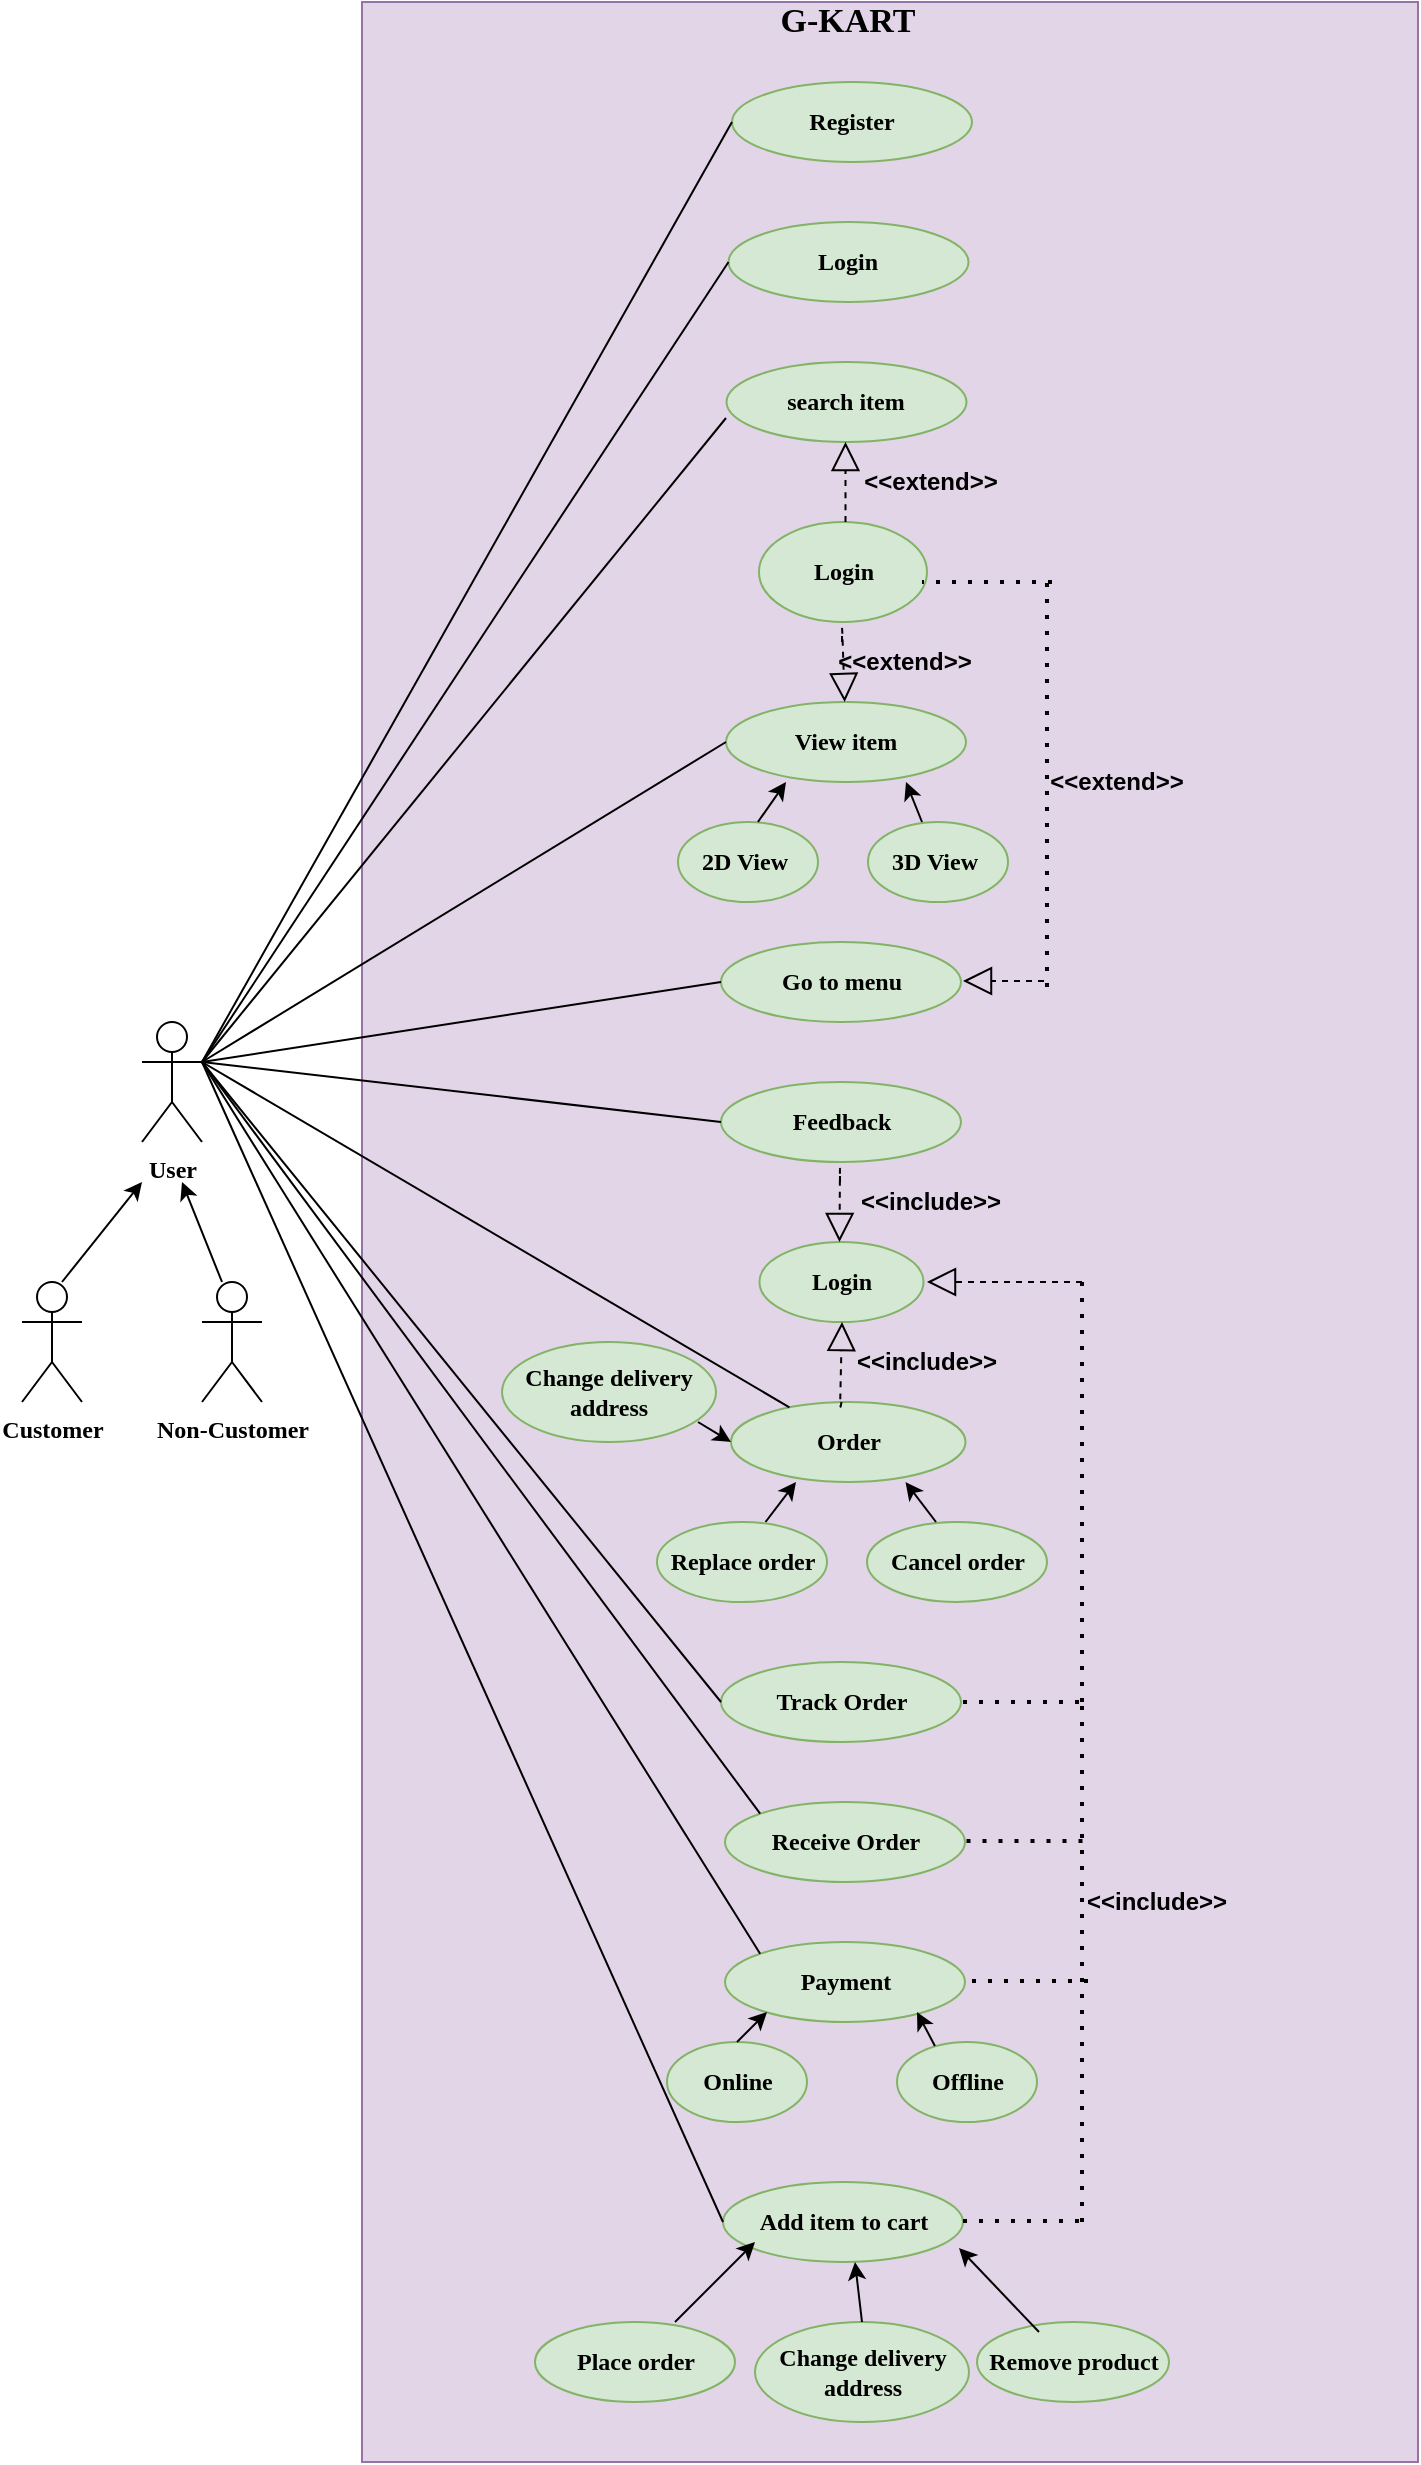 <mxfile version="13.8.1" type="device"><diagram id="tPRWxyRjtDAwvUU3fVSt" name="Page-1"><mxGraphModel dx="1689" dy="492" grid="1" gridSize="10" guides="1" tooltips="1" connect="1" arrows="1" fold="1" page="1" pageScale="1" pageWidth="827" pageHeight="1169" math="0" shadow="0"><root><mxCell id="0"/><mxCell id="1" parent="0"/><mxCell id="1RAOHsbeXJ1IodOq0z0A-1" value="" style="rounded=0;whiteSpace=wrap;html=1;fillColor=#e1d5e7;strokeColor=#9673a6;" parent="1" vertex="1"><mxGeometry x="160" y="40" width="528" height="1230" as="geometry"/></mxCell><mxCell id="1RAOHsbeXJ1IodOq0z0A-2" value="&lt;b style=&quot;font-size: 17px;&quot;&gt;&lt;font style=&quot;font-size: 17px;&quot; face=&quot;Lucida Console&quot;&gt;G-KART&lt;/font&gt;&lt;/b&gt;" style="text;html=1;strokeColor=none;fillColor=none;align=center;verticalAlign=middle;whiteSpace=wrap;rounded=0;fontSize=17;" parent="1" vertex="1"><mxGeometry x="368.25" y="40" width="70" height="20" as="geometry"/></mxCell><mxCell id="1RAOHsbeXJ1IodOq0z0A-3" value="&lt;b&gt;&lt;font face=&quot;Lucida Console&quot;&gt;User&lt;/font&gt;&lt;/b&gt;" style="shape=umlActor;verticalLabelPosition=bottom;verticalAlign=top;html=1;outlineConnect=0;" parent="1" vertex="1"><mxGeometry x="50" y="550" width="30" height="60" as="geometry"/></mxCell><mxCell id="1RAOHsbeXJ1IodOq0z0A-10" value="&lt;b&gt;&lt;font face=&quot;Lucida Console&quot;&gt;Customer&lt;/font&gt;&lt;/b&gt;" style="shape=umlActor;verticalLabelPosition=bottom;verticalAlign=top;html=1;outlineConnect=0;" parent="1" vertex="1"><mxGeometry x="-10" y="680" width="30" height="60" as="geometry"/></mxCell><mxCell id="1RAOHsbeXJ1IodOq0z0A-13" value="&lt;b&gt;&lt;font face=&quot;Lucida Console&quot;&gt;Non-Customer&lt;/font&gt;&lt;/b&gt;" style="shape=umlActor;verticalLabelPosition=bottom;verticalAlign=top;html=1;outlineConnect=0;" parent="1" vertex="1"><mxGeometry x="80" y="680" width="30" height="60" as="geometry"/></mxCell><mxCell id="1RAOHsbeXJ1IodOq0z0A-15" value="" style="endArrow=classic;html=1;" parent="1" edge="1"><mxGeometry width="50" height="50" relative="1" as="geometry"><mxPoint x="10" y="680" as="sourcePoint"/><mxPoint x="50" y="630" as="targetPoint"/></mxGeometry></mxCell><mxCell id="1RAOHsbeXJ1IodOq0z0A-16" value="" style="endArrow=classic;html=1;" parent="1" edge="1"><mxGeometry width="50" height="50" relative="1" as="geometry"><mxPoint x="90" y="680" as="sourcePoint"/><mxPoint x="70" y="630" as="targetPoint"/></mxGeometry></mxCell><mxCell id="1RAOHsbeXJ1IodOq0z0A-21" value="&lt;b&gt;&lt;font face=&quot;Lucida Console&quot;&gt;Register&lt;/font&gt;&lt;/b&gt;" style="ellipse;whiteSpace=wrap;html=1;fillColor=#d5e8d4;strokeColor=#82b366;" parent="1" vertex="1"><mxGeometry x="345" y="80" width="120" height="40" as="geometry"/></mxCell><mxCell id="1RAOHsbeXJ1IodOq0z0A-23" value="&lt;font face=&quot;Lucida Console&quot;&gt;&lt;b&gt;View item&lt;/b&gt;&lt;/font&gt;" style="ellipse;whiteSpace=wrap;html=1;fillColor=#d5e8d4;strokeColor=#82b366;" parent="1" vertex="1"><mxGeometry x="342" y="390" width="120" height="40" as="geometry"/></mxCell><mxCell id="1RAOHsbeXJ1IodOq0z0A-24" value="&lt;font face=&quot;Lucida Console&quot;&gt;&lt;b&gt;2D View&amp;nbsp;&lt;/b&gt;&lt;/font&gt;" style="ellipse;whiteSpace=wrap;html=1;fillColor=#d5e8d4;strokeColor=#82b366;" parent="1" vertex="1"><mxGeometry x="318" y="450" width="70" height="40" as="geometry"/></mxCell><mxCell id="1RAOHsbeXJ1IodOq0z0A-25" value="&lt;font face=&quot;Lucida Console&quot;&gt;&lt;b&gt;3D View&amp;nbsp;&lt;/b&gt;&lt;/font&gt;" style="ellipse;whiteSpace=wrap;html=1;fillColor=#d5e8d4;strokeColor=#82b366;" parent="1" vertex="1"><mxGeometry x="413" y="450" width="70" height="40" as="geometry"/></mxCell><mxCell id="1RAOHsbeXJ1IodOq0z0A-26" value="&lt;font face=&quot;Lucida Console&quot;&gt;&lt;b&gt;Add item to cart&lt;/b&gt;&lt;/font&gt;" style="ellipse;whiteSpace=wrap;html=1;fillColor=#d5e8d4;strokeColor=#82b366;" parent="1" vertex="1"><mxGeometry x="340.5" y="1130" width="120" height="40" as="geometry"/></mxCell><mxCell id="1RAOHsbeXJ1IodOq0z0A-27" value="&lt;font face=&quot;Lucida Console&quot;&gt;&lt;b&gt;Place order&lt;/b&gt;&lt;/font&gt;" style="ellipse;whiteSpace=wrap;html=1;fillColor=#d5e8d4;strokeColor=#82b366;" parent="1" vertex="1"><mxGeometry x="246.5" y="1200" width="100" height="40" as="geometry"/></mxCell><mxCell id="1RAOHsbeXJ1IodOq0z0A-28" value="&lt;font face=&quot;Lucida Console&quot;&gt;&lt;b&gt;Remove product&lt;/b&gt;&lt;/font&gt;" style="ellipse;whiteSpace=wrap;html=1;fillColor=#d5e8d4;strokeColor=#82b366;" parent="1" vertex="1"><mxGeometry x="467.5" y="1200" width="96" height="40" as="geometry"/></mxCell><mxCell id="1RAOHsbeXJ1IodOq0z0A-29" value="&lt;font face=&quot;Lucida Console&quot;&gt;&lt;b&gt;Change delivery address&lt;/b&gt;&lt;/font&gt;" style="ellipse;whiteSpace=wrap;html=1;fillColor=#d5e8d4;strokeColor=#82b366;" parent="1" vertex="1"><mxGeometry x="356.5" y="1200" width="107" height="50" as="geometry"/></mxCell><mxCell id="1RAOHsbeXJ1IodOq0z0A-30" value="&lt;font face=&quot;Lucida Console&quot;&gt;&lt;b&gt;Payment&lt;/b&gt;&lt;/font&gt;" style="ellipse;whiteSpace=wrap;html=1;fillColor=#d5e8d4;strokeColor=#82b366;" parent="1" vertex="1"><mxGeometry x="341.5" y="1010" width="120" height="40" as="geometry"/></mxCell><mxCell id="1RAOHsbeXJ1IodOq0z0A-31" value="&lt;font face=&quot;Lucida Console&quot;&gt;&lt;b&gt;Offline&lt;/b&gt;&lt;/font&gt;" style="ellipse;whiteSpace=wrap;html=1;fillColor=#d5e8d4;strokeColor=#82b366;" parent="1" vertex="1"><mxGeometry x="427.5" y="1060" width="70" height="40" as="geometry"/></mxCell><mxCell id="1RAOHsbeXJ1IodOq0z0A-33" value="&lt;font face=&quot;Lucida Console&quot;&gt;&lt;b&gt;Online&lt;/b&gt;&lt;/font&gt;" style="ellipse;whiteSpace=wrap;html=1;fillColor=#d5e8d4;strokeColor=#82b366;" parent="1" vertex="1"><mxGeometry x="312.5" y="1060" width="70" height="40" as="geometry"/></mxCell><mxCell id="1RAOHsbeXJ1IodOq0z0A-34" value="&lt;font face=&quot;Lucida Console&quot;&gt;&lt;b&gt;Go to menu&lt;/b&gt;&lt;/font&gt;" style="ellipse;whiteSpace=wrap;html=1;fillColor=#d5e8d4;strokeColor=#82b366;" parent="1" vertex="1"><mxGeometry x="339.5" y="510" width="120" height="40" as="geometry"/></mxCell><mxCell id="1RAOHsbeXJ1IodOq0z0A-35" value="&lt;font face=&quot;Lucida Console&quot;&gt;&lt;b&gt;Feedback&lt;/b&gt;&lt;/font&gt;" style="ellipse;whiteSpace=wrap;html=1;fillColor=#d5e8d4;strokeColor=#82b366;" parent="1" vertex="1"><mxGeometry x="339.5" y="580" width="120" height="40" as="geometry"/></mxCell><mxCell id="1RAOHsbeXJ1IodOq0z0A-36" value="&lt;font face=&quot;Lucida Console&quot;&gt;&lt;b&gt;Cancel order&lt;/b&gt;&lt;/font&gt;" style="ellipse;whiteSpace=wrap;html=1;fillColor=#d5e8d4;strokeColor=#82b366;" parent="1" vertex="1"><mxGeometry x="412.5" y="800" width="90" height="40" as="geometry"/></mxCell><mxCell id="1RAOHsbeXJ1IodOq0z0A-37" value="&lt;font face=&quot;Lucida Console&quot;&gt;&lt;b&gt;Replace order&lt;/b&gt;&lt;/font&gt;" style="ellipse;whiteSpace=wrap;html=1;fillColor=#d5e8d4;strokeColor=#82b366;" parent="1" vertex="1"><mxGeometry x="307.5" y="800" width="85" height="40" as="geometry"/></mxCell><mxCell id="1RAOHsbeXJ1IodOq0z0A-38" value="&lt;font face=&quot;Lucida Console&quot;&gt;&lt;b&gt;Order&lt;/b&gt;&lt;/font&gt;" style="ellipse;whiteSpace=wrap;html=1;fillColor=#d5e8d4;strokeColor=#82b366;" parent="1" vertex="1"><mxGeometry x="344.5" y="740" width="117.25" height="40" as="geometry"/></mxCell><mxCell id="1RAOHsbeXJ1IodOq0z0A-39" value="" style="endArrow=classic;html=1;exitX=0.571;exitY=0;exitDx=0;exitDy=0;exitPerimeter=0;" parent="1" source="1RAOHsbeXJ1IodOq0z0A-24" edge="1"><mxGeometry width="50" height="50" relative="1" as="geometry"><mxPoint x="322" y="480" as="sourcePoint"/><mxPoint x="372" y="430" as="targetPoint"/></mxGeometry></mxCell><mxCell id="1RAOHsbeXJ1IodOq0z0A-42" value="" style="endArrow=classic;html=1;" parent="1" edge="1"><mxGeometry width="50" height="50" relative="1" as="geometry"><mxPoint x="440" y="450" as="sourcePoint"/><mxPoint x="432" y="430" as="targetPoint"/></mxGeometry></mxCell><mxCell id="1RAOHsbeXJ1IodOq0z0A-43" value="" style="endArrow=classic;html=1;" parent="1" edge="1"><mxGeometry width="50" height="50" relative="1" as="geometry"><mxPoint x="316.5" y="1200" as="sourcePoint"/><mxPoint x="356.5" y="1160" as="targetPoint"/></mxGeometry></mxCell><mxCell id="1RAOHsbeXJ1IodOq0z0A-44" value="" style="endArrow=classic;html=1;exitX=0.5;exitY=0;exitDx=0;exitDy=0;" parent="1" source="1RAOHsbeXJ1IodOq0z0A-29" edge="1"><mxGeometry width="50" height="50" relative="1" as="geometry"><mxPoint x="356.5" y="1220" as="sourcePoint"/><mxPoint x="406.5" y="1170" as="targetPoint"/></mxGeometry></mxCell><mxCell id="1RAOHsbeXJ1IodOq0z0A-45" value="" style="endArrow=classic;html=1;" parent="1" edge="1"><mxGeometry width="50" height="50" relative="1" as="geometry"><mxPoint x="498.5" y="1205" as="sourcePoint"/><mxPoint x="458.5" y="1163" as="targetPoint"/></mxGeometry></mxCell><mxCell id="1RAOHsbeXJ1IodOq0z0A-48" value="" style="endArrow=classic;html=1;" parent="1" edge="1"><mxGeometry width="50" height="50" relative="1" as="geometry"><mxPoint x="347.5" y="1060" as="sourcePoint"/><mxPoint x="362.5" y="1045" as="targetPoint"/></mxGeometry></mxCell><mxCell id="1RAOHsbeXJ1IodOq0z0A-49" value="" style="endArrow=classic;html=1;exitX=0.271;exitY=0.05;exitDx=0;exitDy=0;exitPerimeter=0;" parent="1" source="1RAOHsbeXJ1IodOq0z0A-31" edge="1"><mxGeometry width="50" height="50" relative="1" as="geometry"><mxPoint x="387.5" y="1095" as="sourcePoint"/><mxPoint x="437.5" y="1045" as="targetPoint"/></mxGeometry></mxCell><mxCell id="1RAOHsbeXJ1IodOq0z0A-52" value="" style="endArrow=classic;html=1;" parent="1" edge="1"><mxGeometry width="50" height="50" relative="1" as="geometry"><mxPoint x="361.75" y="800" as="sourcePoint"/><mxPoint x="377" y="780" as="targetPoint"/></mxGeometry></mxCell><mxCell id="1RAOHsbeXJ1IodOq0z0A-53" value="" style="endArrow=classic;html=1;" parent="1" edge="1"><mxGeometry width="50" height="50" relative="1" as="geometry"><mxPoint x="447" y="800" as="sourcePoint"/><mxPoint x="431.75" y="780" as="targetPoint"/></mxGeometry></mxCell><mxCell id="1RAOHsbeXJ1IodOq0z0A-54" value="&lt;font face=&quot;Lucida Console&quot;&gt;&lt;b&gt;Login&lt;/b&gt;&lt;/font&gt;" style="ellipse;whiteSpace=wrap;html=1;fillColor=#d5e8d4;strokeColor=#82b366;" parent="1" vertex="1"><mxGeometry x="358.5" y="300" width="84" height="50" as="geometry"/></mxCell><mxCell id="1RAOHsbeXJ1IodOq0z0A-61" value="&lt;font face=&quot;Lucida Console&quot;&gt;&lt;b&gt;search item&lt;/b&gt;&lt;/font&gt;" style="ellipse;whiteSpace=wrap;html=1;fillColor=#d5e8d4;strokeColor=#82b366;" parent="1" vertex="1"><mxGeometry x="342.25" y="220" width="120" height="40" as="geometry"/></mxCell><mxCell id="1RAOHsbeXJ1IodOq0z0A-68" value="&lt;b&gt;&amp;lt;&amp;lt;extend&amp;gt;&amp;gt;&lt;/b&gt;" style="text;html=1;strokeColor=none;fillColor=none;align=center;verticalAlign=middle;whiteSpace=wrap;rounded=0;fontSize=12;rotation=0;" parent="1" vertex="1"><mxGeometry x="414" y="350" width="35" height="40" as="geometry"/></mxCell><mxCell id="1RAOHsbeXJ1IodOq0z0A-69" value="&lt;font face=&quot;Lucida Console&quot;&gt;&lt;b&gt;Login&lt;/b&gt;&lt;/font&gt;" style="ellipse;whiteSpace=wrap;html=1;fillColor=#d5e8d4;strokeColor=#82b366;" parent="1" vertex="1"><mxGeometry x="358.75" y="660" width="82" height="40" as="geometry"/></mxCell><mxCell id="-sowqVBbvnNt_vOQRWL_-1" value="" style="endArrow=block;dashed=1;endFill=0;endSize=12;html=1;" parent="1" edge="1"><mxGeometry width="160" relative="1" as="geometry"><mxPoint x="401.75" y="300" as="sourcePoint"/><mxPoint x="401.75" y="260" as="targetPoint"/><Array as="points"><mxPoint x="401.75" y="290"/></Array></mxGeometry></mxCell><mxCell id="-sowqVBbvnNt_vOQRWL_-2" value="" style="endArrow=block;dashed=1;endFill=0;endSize=12;html=1;" parent="1" target="1RAOHsbeXJ1IodOq0z0A-23" edge="1"><mxGeometry width="160" relative="1" as="geometry"><mxPoint x="400" y="360" as="sourcePoint"/><mxPoint x="400.25" y="420" as="targetPoint"/><Array as="points"><mxPoint x="400" y="350"/></Array></mxGeometry></mxCell><mxCell id="-sowqVBbvnNt_vOQRWL_-3" value="&lt;b&gt;&amp;lt;&amp;lt;extend&amp;gt;&amp;gt;&lt;/b&gt;" style="text;html=1;strokeColor=none;fillColor=none;align=center;verticalAlign=middle;whiteSpace=wrap;rounded=0;fontSize=12;rotation=0;" parent="1" vertex="1"><mxGeometry x="427.25" y="260" width="35" height="40" as="geometry"/></mxCell><mxCell id="-sowqVBbvnNt_vOQRWL_-5" value="" style="endArrow=block;dashed=1;endFill=0;endSize=12;html=1;" parent="1" edge="1"><mxGeometry width="160" relative="1" as="geometry"><mxPoint x="399" y="630" as="sourcePoint"/><mxPoint x="398.75" y="660" as="targetPoint"/><Array as="points"><mxPoint x="399" y="620"/></Array></mxGeometry></mxCell><mxCell id="-sowqVBbvnNt_vOQRWL_-6" value="" style="endArrow=block;dashed=1;endFill=0;endSize=12;html=1;" parent="1" edge="1"><mxGeometry width="160" relative="1" as="geometry"><mxPoint x="399.75" y="740" as="sourcePoint"/><mxPoint x="400" y="700" as="targetPoint"/><Array as="points"><mxPoint x="399" y="744"/></Array></mxGeometry></mxCell><mxCell id="-sowqVBbvnNt_vOQRWL_-7" value="&lt;b&gt;&amp;lt;&amp;lt;include&amp;gt;&amp;gt;&lt;/b&gt;" style="text;html=1;strokeColor=none;fillColor=none;align=center;verticalAlign=middle;whiteSpace=wrap;rounded=0;fontSize=12;rotation=0;" parent="1" vertex="1"><mxGeometry x="424.5" y="700" width="35" height="40" as="geometry"/></mxCell><mxCell id="-sowqVBbvnNt_vOQRWL_-8" value="&lt;b&gt;&amp;lt;&amp;lt;include&amp;gt;&amp;gt;&lt;/b&gt;" style="text;html=1;strokeColor=none;fillColor=none;align=center;verticalAlign=middle;whiteSpace=wrap;rounded=0;fontSize=12;rotation=0;" parent="1" vertex="1"><mxGeometry x="426.75" y="620" width="35" height="40" as="geometry"/></mxCell><mxCell id="-sowqVBbvnNt_vOQRWL_-9" value="&lt;font face=&quot;Lucida Console&quot;&gt;&lt;b&gt;Track Order&lt;/b&gt;&lt;/font&gt;" style="ellipse;whiteSpace=wrap;html=1;fillColor=#d5e8d4;strokeColor=#82b366;" parent="1" vertex="1"><mxGeometry x="339.5" y="870" width="120" height="40" as="geometry"/></mxCell><mxCell id="-sowqVBbvnNt_vOQRWL_-10" value="&lt;font face=&quot;Lucida Console&quot;&gt;&lt;b&gt;Receive Order&lt;/b&gt;&lt;/font&gt;" style="ellipse;whiteSpace=wrap;html=1;fillColor=#d5e8d4;strokeColor=#82b366;" parent="1" vertex="1"><mxGeometry x="341.5" y="940" width="120" height="40" as="geometry"/></mxCell><mxCell id="-sowqVBbvnNt_vOQRWL_-18" value="" style="endArrow=block;dashed=1;endFill=0;endSize=12;html=1;" parent="1" edge="1"><mxGeometry width="160" relative="1" as="geometry"><mxPoint x="501" y="529.5" as="sourcePoint"/><mxPoint x="460.5" y="529.5" as="targetPoint"/><Array as="points"/></mxGeometry></mxCell><mxCell id="-sowqVBbvnNt_vOQRWL_-20" value="&lt;b&gt;&amp;lt;&amp;lt;extend&amp;gt;&amp;gt;&lt;/b&gt;" style="text;html=1;strokeColor=none;fillColor=none;align=center;verticalAlign=middle;whiteSpace=wrap;rounded=0;fontSize=12;rotation=0;" parent="1" vertex="1"><mxGeometry x="520" y="410" width="35" height="40" as="geometry"/></mxCell><mxCell id="-sowqVBbvnNt_vOQRWL_-24" value="&lt;b&gt;&amp;lt;&amp;lt;include&amp;gt;&amp;gt;&lt;/b&gt;" style="text;html=1;strokeColor=none;fillColor=none;align=center;verticalAlign=middle;whiteSpace=wrap;rounded=0;fontSize=12;rotation=0;" parent="1" vertex="1"><mxGeometry x="540" y="970" width="35" height="40" as="geometry"/></mxCell><mxCell id="-sowqVBbvnNt_vOQRWL_-25" value="&lt;font face=&quot;Lucida Console&quot;&gt;&lt;b&gt;Login&lt;/b&gt;&lt;/font&gt;" style="ellipse;whiteSpace=wrap;html=1;fillColor=#d5e8d4;strokeColor=#82b366;" parent="1" vertex="1"><mxGeometry x="343.25" y="150" width="120" height="40" as="geometry"/></mxCell><mxCell id="XuLMrIL5igpRj0MM3Bgt-2" value="" style="endArrow=none;dashed=1;html=1;dashPattern=1 3;strokeWidth=2;" parent="1" edge="1"><mxGeometry width="50" height="50" relative="1" as="geometry"><mxPoint x="502.5" y="532.5" as="sourcePoint"/><mxPoint x="502.5" y="327.5" as="targetPoint"/></mxGeometry></mxCell><mxCell id="XuLMrIL5igpRj0MM3Bgt-4" value="" style="endArrow=none;dashed=1;html=1;dashPattern=1 3;strokeWidth=2;" parent="1" edge="1"><mxGeometry width="50" height="50" relative="1" as="geometry"><mxPoint x="460.5" y="890" as="sourcePoint"/><mxPoint x="520" y="890" as="targetPoint"/></mxGeometry></mxCell><mxCell id="XuLMrIL5igpRj0MM3Bgt-5" value="" style="endArrow=none;dashed=1;html=1;dashPattern=1 3;strokeWidth=2;" parent="1" edge="1"><mxGeometry width="50" height="50" relative="1" as="geometry"><mxPoint x="520" y="890" as="sourcePoint"/><mxPoint x="520" y="680" as="targetPoint"/></mxGeometry></mxCell><mxCell id="XuLMrIL5igpRj0MM3Bgt-6" value="" style="endArrow=block;dashed=1;endFill=0;endSize=12;html=1;" parent="1" edge="1"><mxGeometry width="160" relative="1" as="geometry"><mxPoint x="520" y="680" as="sourcePoint"/><mxPoint x="442.5" y="680" as="targetPoint"/><Array as="points"><mxPoint x="492.75" y="680"/></Array></mxGeometry></mxCell><mxCell id="XuLMrIL5igpRj0MM3Bgt-7" value="" style="endArrow=none;dashed=1;html=1;dashPattern=1 3;strokeWidth=2;" parent="1" edge="1"><mxGeometry width="50" height="50" relative="1" as="geometry"><mxPoint x="462.25" y="959.5" as="sourcePoint"/><mxPoint x="521.75" y="959.5" as="targetPoint"/></mxGeometry></mxCell><mxCell id="XuLMrIL5igpRj0MM3Bgt-8" value="" style="endArrow=none;dashed=1;html=1;dashPattern=1 3;strokeWidth=2;" parent="1" edge="1"><mxGeometry width="50" height="50" relative="1" as="geometry"><mxPoint x="465" y="1029.5" as="sourcePoint"/><mxPoint x="524.5" y="1029.5" as="targetPoint"/></mxGeometry></mxCell><mxCell id="XuLMrIL5igpRj0MM3Bgt-9" value="" style="endArrow=none;dashed=1;html=1;dashPattern=1 3;strokeWidth=2;" parent="1" edge="1"><mxGeometry width="50" height="50" relative="1" as="geometry"><mxPoint x="460.5" y="1149.5" as="sourcePoint"/><mxPoint x="520" y="1149.5" as="targetPoint"/></mxGeometry></mxCell><mxCell id="XuLMrIL5igpRj0MM3Bgt-10" value="" style="endArrow=none;dashed=1;html=1;dashPattern=1 3;strokeWidth=2;" parent="1" edge="1"><mxGeometry width="50" height="50" relative="1" as="geometry"><mxPoint x="520" y="1150" as="sourcePoint"/><mxPoint x="520" y="890" as="targetPoint"/></mxGeometry></mxCell><mxCell id="XuLMrIL5igpRj0MM3Bgt-11" value="" style="endArrow=none;dashed=1;html=1;dashPattern=1 3;strokeWidth=2;entryX=0.97;entryY=0.6;entryDx=0;entryDy=0;entryPerimeter=0;" parent="1" target="1RAOHsbeXJ1IodOq0z0A-54" edge="1"><mxGeometry width="50" height="50" relative="1" as="geometry"><mxPoint x="505" y="330" as="sourcePoint"/><mxPoint x="450" y="330" as="targetPoint"/></mxGeometry></mxCell><mxCell id="XuLMrIL5igpRj0MM3Bgt-12" value="" style="endArrow=none;html=1;entryX=0;entryY=0.5;entryDx=0;entryDy=0;" parent="1" target="1RAOHsbeXJ1IodOq0z0A-21" edge="1"><mxGeometry width="50" height="50" relative="1" as="geometry"><mxPoint x="80" y="570" as="sourcePoint"/><mxPoint x="130" y="520" as="targetPoint"/></mxGeometry></mxCell><mxCell id="XuLMrIL5igpRj0MM3Bgt-13" value="" style="endArrow=none;html=1;entryX=0;entryY=0.5;entryDx=0;entryDy=0;" parent="1" target="-sowqVBbvnNt_vOQRWL_-25" edge="1"><mxGeometry width="50" height="50" relative="1" as="geometry"><mxPoint x="80" y="570" as="sourcePoint"/><mxPoint x="130" y="520" as="targetPoint"/></mxGeometry></mxCell><mxCell id="XuLMrIL5igpRj0MM3Bgt-14" value="" style="endArrow=none;html=1;entryX=0;entryY=0.5;entryDx=0;entryDy=0;" parent="1" target="1RAOHsbeXJ1IodOq0z0A-23" edge="1"><mxGeometry width="50" height="50" relative="1" as="geometry"><mxPoint x="80" y="570" as="sourcePoint"/><mxPoint x="130" y="520" as="targetPoint"/></mxGeometry></mxCell><mxCell id="XuLMrIL5igpRj0MM3Bgt-15" value="" style="endArrow=none;html=1;entryX=-0.002;entryY=0.7;entryDx=0;entryDy=0;entryPerimeter=0;" parent="1" target="1RAOHsbeXJ1IodOq0z0A-61" edge="1"><mxGeometry width="50" height="50" relative="1" as="geometry"><mxPoint x="80" y="570" as="sourcePoint"/><mxPoint x="130" y="520" as="targetPoint"/></mxGeometry></mxCell><mxCell id="XuLMrIL5igpRj0MM3Bgt-16" value="" style="endArrow=none;html=1;entryX=0;entryY=0.5;entryDx=0;entryDy=0;" parent="1" target="1RAOHsbeXJ1IodOq0z0A-34" edge="1"><mxGeometry width="50" height="50" relative="1" as="geometry"><mxPoint x="80" y="570" as="sourcePoint"/><mxPoint x="130" y="520" as="targetPoint"/></mxGeometry></mxCell><mxCell id="XuLMrIL5igpRj0MM3Bgt-17" value="" style="endArrow=none;html=1;exitX=0;exitY=0.5;exitDx=0;exitDy=0;" parent="1" source="1RAOHsbeXJ1IodOq0z0A-35" edge="1"><mxGeometry width="50" height="50" relative="1" as="geometry"><mxPoint x="30" y="620" as="sourcePoint"/><mxPoint x="80" y="570" as="targetPoint"/></mxGeometry></mxCell><mxCell id="XuLMrIL5igpRj0MM3Bgt-18" value="" style="endArrow=none;html=1;" parent="1" source="1RAOHsbeXJ1IodOq0z0A-38" edge="1"><mxGeometry width="50" height="50" relative="1" as="geometry"><mxPoint x="30" y="620" as="sourcePoint"/><mxPoint x="80" y="570" as="targetPoint"/></mxGeometry></mxCell><mxCell id="XuLMrIL5igpRj0MM3Bgt-19" value="" style="endArrow=none;html=1;exitX=0;exitY=0.5;exitDx=0;exitDy=0;" parent="1" source="-sowqVBbvnNt_vOQRWL_-9" edge="1"><mxGeometry width="50" height="50" relative="1" as="geometry"><mxPoint x="30" y="620" as="sourcePoint"/><mxPoint x="80" y="570" as="targetPoint"/></mxGeometry></mxCell><mxCell id="XuLMrIL5igpRj0MM3Bgt-20" value="" style="endArrow=none;html=1;exitX=0;exitY=0;exitDx=0;exitDy=0;" parent="1" source="-sowqVBbvnNt_vOQRWL_-10" edge="1"><mxGeometry width="50" height="50" relative="1" as="geometry"><mxPoint x="30" y="620" as="sourcePoint"/><mxPoint x="80" y="570" as="targetPoint"/></mxGeometry></mxCell><mxCell id="XuLMrIL5igpRj0MM3Bgt-21" value="" style="endArrow=none;html=1;exitX=0;exitY=0;exitDx=0;exitDy=0;" parent="1" source="1RAOHsbeXJ1IodOq0z0A-30" edge="1"><mxGeometry width="50" height="50" relative="1" as="geometry"><mxPoint x="30" y="625" as="sourcePoint"/><mxPoint x="80" y="570" as="targetPoint"/></mxGeometry></mxCell><mxCell id="XuLMrIL5igpRj0MM3Bgt-22" value="" style="endArrow=none;html=1;exitX=0;exitY=0.5;exitDx=0;exitDy=0;" parent="1" source="1RAOHsbeXJ1IodOq0z0A-26" edge="1"><mxGeometry width="50" height="50" relative="1" as="geometry"><mxPoint x="30" y="620" as="sourcePoint"/><mxPoint x="80" y="570" as="targetPoint"/></mxGeometry></mxCell><mxCell id="4IgZT1zdB__8gGwDb0Tn-1" value="&lt;font face=&quot;Lucida Console&quot;&gt;&lt;b&gt;Change delivery address&lt;/b&gt;&lt;/font&gt;" style="ellipse;whiteSpace=wrap;html=1;fillColor=#d5e8d4;strokeColor=#82b366;" vertex="1" parent="1"><mxGeometry x="230" y="710" width="107" height="50" as="geometry"/></mxCell><mxCell id="4IgZT1zdB__8gGwDb0Tn-2" value="" style="endArrow=classic;html=1;entryX=0;entryY=0.5;entryDx=0;entryDy=0;" edge="1" parent="1" target="1RAOHsbeXJ1IodOq0z0A-38"><mxGeometry width="50" height="50" relative="1" as="geometry"><mxPoint x="328" y="750" as="sourcePoint"/><mxPoint x="378" y="700" as="targetPoint"/></mxGeometry></mxCell></root></mxGraphModel></diagram></mxfile>